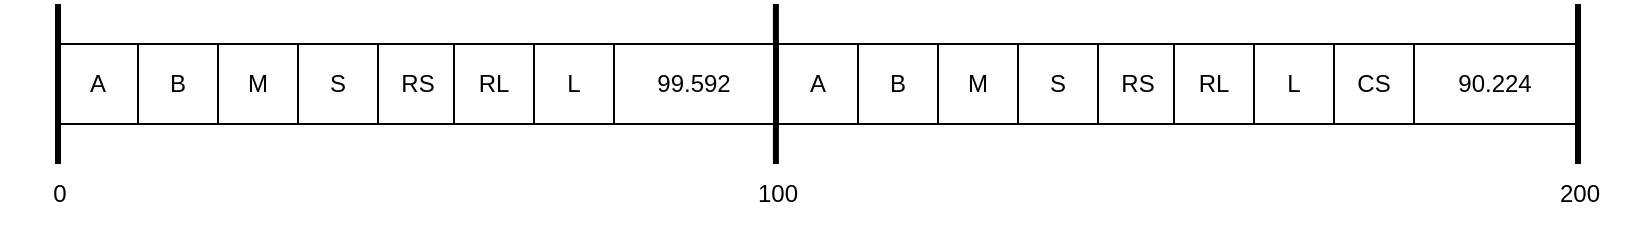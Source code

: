 <mxfile version="20.5.3" type="device"><diagram id="0-p9OxanNakZbNzmGNpJ" name="Page-1"><mxGraphModel dx="1673" dy="789" grid="1" gridSize="10" guides="1" tooltips="1" connect="1" arrows="1" fold="1" page="1" pageScale="1" pageWidth="850" pageHeight="1100" math="0" shadow="0"><root><mxCell id="0"/><mxCell id="1" parent="0"/><mxCell id="i9zEavQtKPm1DdgbwSPk-5" value="B" style="rounded=0;whiteSpace=wrap;html=1;" parent="1" vertex="1"><mxGeometry x="319" y="320" width="40" height="40" as="geometry"/></mxCell><mxCell id="i9zEavQtKPm1DdgbwSPk-7" value="A" style="rounded=0;whiteSpace=wrap;html=1;" parent="1" vertex="1"><mxGeometry x="279" y="320" width="40" height="40" as="geometry"/></mxCell><mxCell id="i9zEavQtKPm1DdgbwSPk-10" value="" style="endArrow=none;html=1;rounded=0;strokeWidth=3;strokeColor=default;" parent="1" edge="1"><mxGeometry width="50" height="50" relative="1" as="geometry"><mxPoint x="637.95" y="300" as="sourcePoint"/><mxPoint x="637.95" y="380" as="targetPoint"/></mxGeometry></mxCell><mxCell id="i9zEavQtKPm1DdgbwSPk-14" value="100" style="text;html=1;strokeColor=none;fillColor=none;align=center;verticalAlign=middle;whiteSpace=wrap;rounded=0;" parent="1" vertex="1"><mxGeometry x="609" y="380" width="60" height="30" as="geometry"/></mxCell><mxCell id="i9zEavQtKPm1DdgbwSPk-16" value="200" style="text;html=1;strokeColor=none;fillColor=none;align=center;verticalAlign=middle;whiteSpace=wrap;rounded=0;" parent="1" vertex="1"><mxGeometry x="1010" y="380" width="60" height="30" as="geometry"/></mxCell><mxCell id="i9zEavQtKPm1DdgbwSPk-18" value="" style="endArrow=none;html=1;rounded=0;strokeWidth=3;strokeColor=default;" parent="1" edge="1"><mxGeometry width="50" height="50" relative="1" as="geometry"><mxPoint x="279" y="300" as="sourcePoint"/><mxPoint x="279" y="380" as="targetPoint"/></mxGeometry></mxCell><mxCell id="i9zEavQtKPm1DdgbwSPk-17" value="" style="endArrow=none;html=1;rounded=0;strokeWidth=3;strokeColor=default;" parent="1" edge="1"><mxGeometry width="50" height="50" relative="1" as="geometry"><mxPoint x="1039" y="300" as="sourcePoint"/><mxPoint x="1039" y="380" as="targetPoint"/></mxGeometry></mxCell><mxCell id="i9zEavQtKPm1DdgbwSPk-19" value="0" style="text;html=1;strokeColor=none;fillColor=none;align=center;verticalAlign=middle;whiteSpace=wrap;rounded=0;" parent="1" vertex="1"><mxGeometry x="250" y="380" width="60" height="30" as="geometry"/></mxCell><mxCell id="i9zEavQtKPm1DdgbwSPk-21" value="M" style="rounded=0;whiteSpace=wrap;html=1;" parent="1" vertex="1"><mxGeometry x="359" y="320" width="40" height="40" as="geometry"/></mxCell><mxCell id="m5rLVfeTJ8ZVkZVHqS4Z-1" value="S" style="rounded=0;whiteSpace=wrap;html=1;" parent="1" vertex="1"><mxGeometry x="399" y="320" width="40" height="40" as="geometry"/></mxCell><mxCell id="m5rLVfeTJ8ZVkZVHqS4Z-2" value="RS" style="rounded=0;whiteSpace=wrap;html=1;" parent="1" vertex="1"><mxGeometry x="439" y="320" width="40" height="40" as="geometry"/></mxCell><mxCell id="m5rLVfeTJ8ZVkZVHqS4Z-3" value="RL" style="rounded=0;whiteSpace=wrap;html=1;" parent="1" vertex="1"><mxGeometry x="477" y="320" width="40" height="40" as="geometry"/></mxCell><mxCell id="m5rLVfeTJ8ZVkZVHqS4Z-5" value="99.592" style="rounded=0;whiteSpace=wrap;html=1;" parent="1" vertex="1"><mxGeometry x="557" y="320" width="80" height="40" as="geometry"/></mxCell><mxCell id="m5rLVfeTJ8ZVkZVHqS4Z-11" value="L" style="rounded=0;whiteSpace=wrap;html=1;" parent="1" vertex="1"><mxGeometry x="517" y="320" width="40" height="40" as="geometry"/></mxCell><mxCell id="m5rLVfeTJ8ZVkZVHqS4Z-26" value="B" style="rounded=0;whiteSpace=wrap;html=1;" parent="1" vertex="1"><mxGeometry x="679" y="320" width="40" height="40" as="geometry"/></mxCell><mxCell id="m5rLVfeTJ8ZVkZVHqS4Z-27" value="A" style="rounded=0;whiteSpace=wrap;html=1;" parent="1" vertex="1"><mxGeometry x="639" y="320" width="40" height="40" as="geometry"/></mxCell><mxCell id="m5rLVfeTJ8ZVkZVHqS4Z-28" value="M" style="rounded=0;whiteSpace=wrap;html=1;" parent="1" vertex="1"><mxGeometry x="719" y="320" width="40" height="40" as="geometry"/></mxCell><mxCell id="m5rLVfeTJ8ZVkZVHqS4Z-29" value="S" style="rounded=0;whiteSpace=wrap;html=1;" parent="1" vertex="1"><mxGeometry x="759" y="320" width="40" height="40" as="geometry"/></mxCell><mxCell id="m5rLVfeTJ8ZVkZVHqS4Z-30" value="RS" style="rounded=0;whiteSpace=wrap;html=1;" parent="1" vertex="1"><mxGeometry x="799" y="320" width="40" height="40" as="geometry"/></mxCell><mxCell id="m5rLVfeTJ8ZVkZVHqS4Z-31" value="RL" style="rounded=0;whiteSpace=wrap;html=1;" parent="1" vertex="1"><mxGeometry x="837" y="320" width="40" height="40" as="geometry"/></mxCell><mxCell id="m5rLVfeTJ8ZVkZVHqS4Z-32" value="90.224" style="rounded=0;whiteSpace=wrap;html=1;" parent="1" vertex="1"><mxGeometry x="957" y="320" width="81" height="40" as="geometry"/></mxCell><mxCell id="m5rLVfeTJ8ZVkZVHqS4Z-33" value="CS" style="rounded=0;whiteSpace=wrap;html=1;" parent="1" vertex="1"><mxGeometry x="917" y="320" width="40" height="40" as="geometry"/></mxCell><mxCell id="m5rLVfeTJ8ZVkZVHqS4Z-34" value="L" style="rounded=0;whiteSpace=wrap;html=1;" parent="1" vertex="1"><mxGeometry x="877" y="320" width="40" height="40" as="geometry"/></mxCell></root></mxGraphModel></diagram></mxfile>